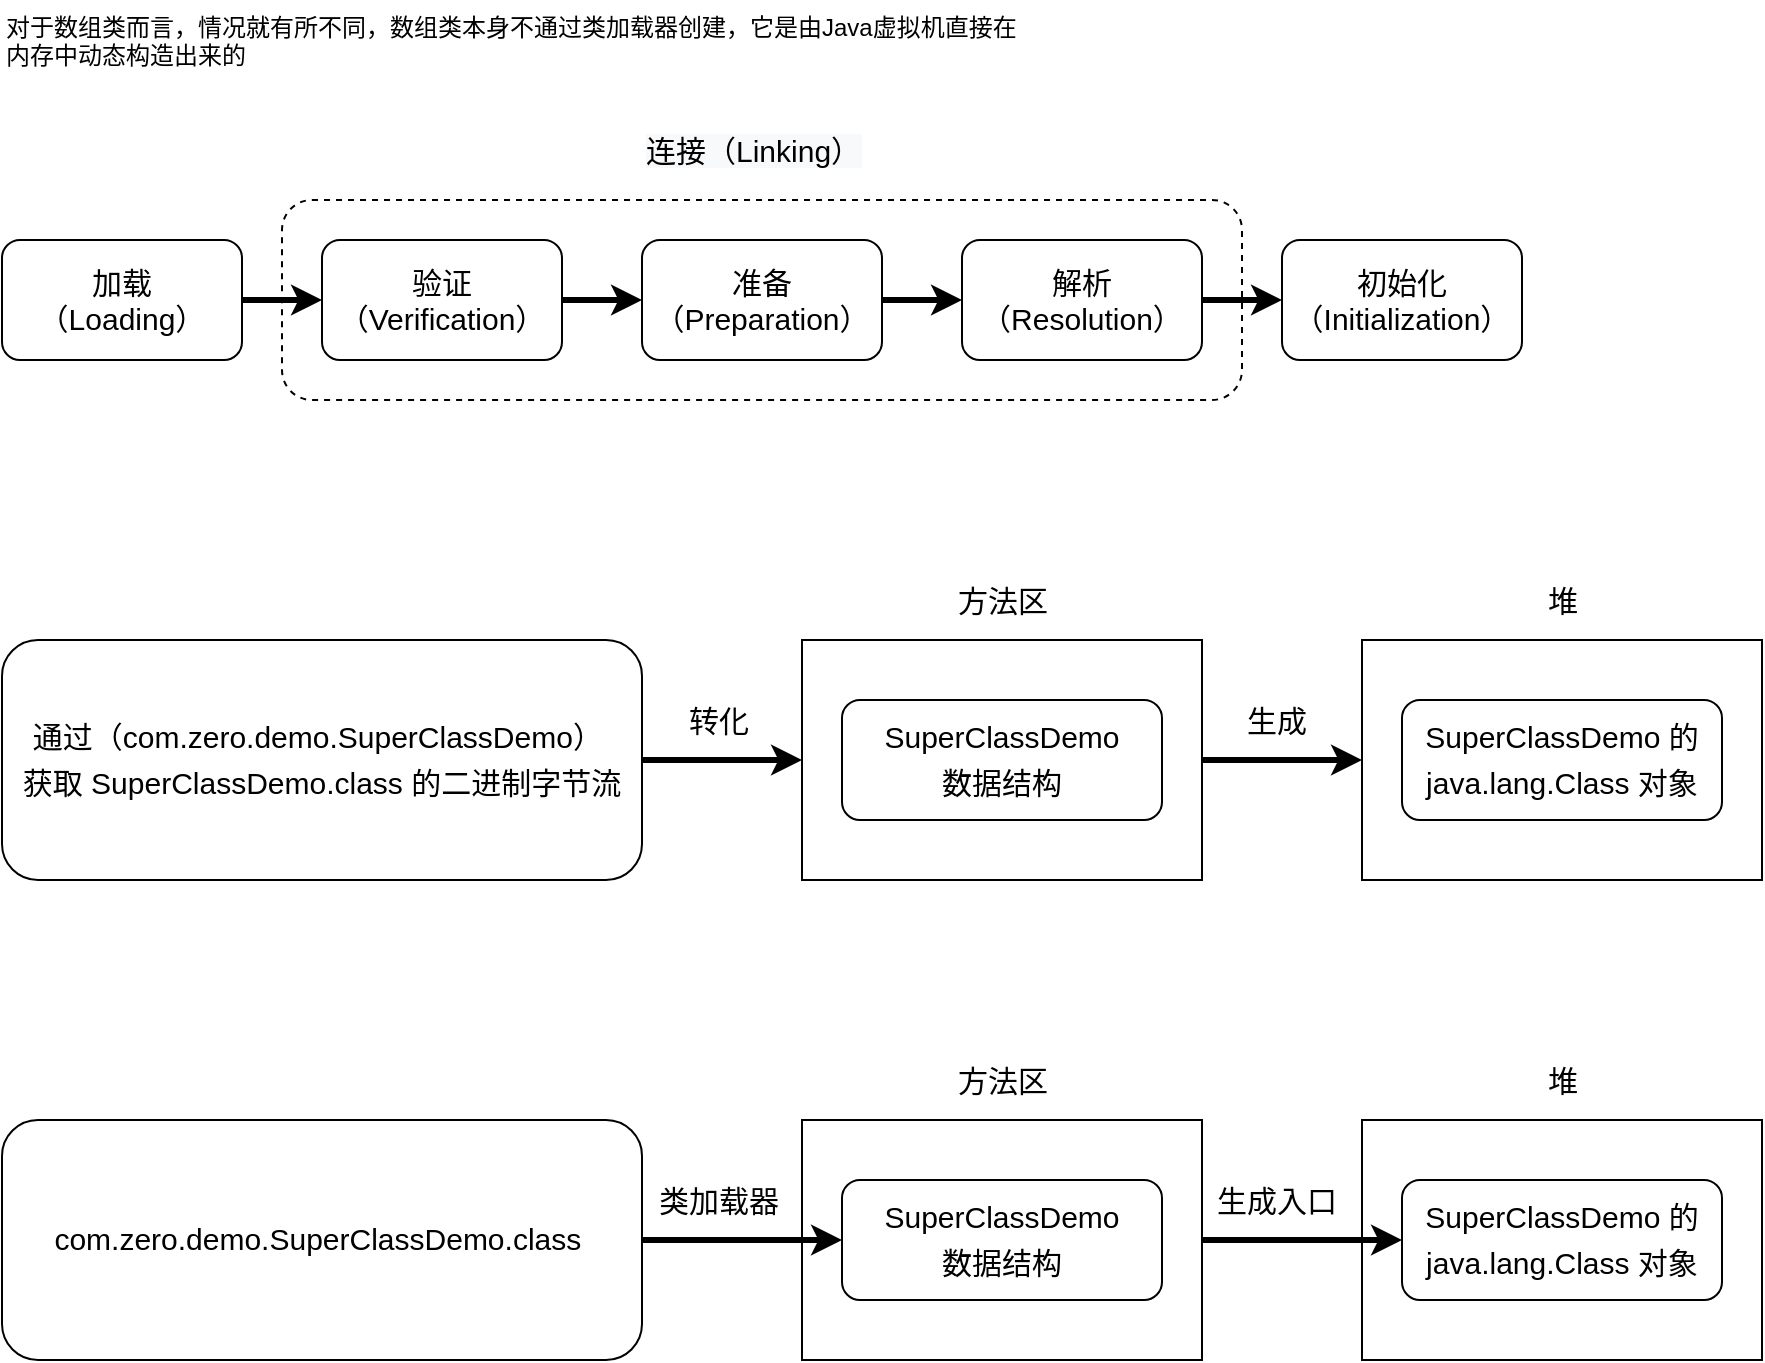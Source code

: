 <mxfile version="16.1.0" type="github">
  <diagram id="-mWLJTBbonc0lx5hOYRL" name="Page-1">
    <mxGraphModel dx="1221" dy="644" grid="1" gridSize="10" guides="1" tooltips="1" connect="1" arrows="1" fold="1" page="1" pageScale="1" pageWidth="827" pageHeight="1169" math="0" shadow="0">
      <root>
        <mxCell id="0" />
        <mxCell id="1" parent="0" />
        <mxCell id="H_NSW02naeDxwuSfX-ia-15" value="" style="rounded=1;whiteSpace=wrap;html=1;fontSize=15;dashed=1;" vertex="1" parent="1">
          <mxGeometry x="180" y="100" width="480" height="100" as="geometry" />
        </mxCell>
        <mxCell id="6yD3xclhxtMBLVO-UMyI-1" value="对于数组类而言，情况就有所不同，数组类本身不通过类加载器创建，它是由Java虚拟机直接在&#xa;内存中动态构造出来的" style="text;whiteSpace=wrap;html=1;" parent="1" vertex="1">
          <mxGeometry x="40" width="530" height="40" as="geometry" />
        </mxCell>
        <mxCell id="H_NSW02naeDxwuSfX-ia-7" value="" style="edgeStyle=orthogonalEdgeStyle;rounded=0;orthogonalLoop=1;jettySize=auto;html=1;fontSize=15;strokeWidth=3;" edge="1" parent="1" source="H_NSW02naeDxwuSfX-ia-2" target="H_NSW02naeDxwuSfX-ia-3">
          <mxGeometry relative="1" as="geometry" />
        </mxCell>
        <mxCell id="H_NSW02naeDxwuSfX-ia-2" value="&lt;font style=&quot;font-size: 15px&quot;&gt;加载&lt;br&gt;（Loading）&lt;/font&gt;" style="rounded=1;whiteSpace=wrap;html=1;" vertex="1" parent="1">
          <mxGeometry x="40" y="120" width="120" height="60" as="geometry" />
        </mxCell>
        <mxCell id="H_NSW02naeDxwuSfX-ia-8" value="" style="edgeStyle=orthogonalEdgeStyle;rounded=0;orthogonalLoop=1;jettySize=auto;html=1;fontSize=15;strokeWidth=3;" edge="1" parent="1" source="H_NSW02naeDxwuSfX-ia-3" target="H_NSW02naeDxwuSfX-ia-4">
          <mxGeometry relative="1" as="geometry" />
        </mxCell>
        <mxCell id="H_NSW02naeDxwuSfX-ia-3" value="&lt;font style=&quot;font-size: 15px&quot;&gt;验证&lt;br&gt;（Verification）&lt;/font&gt;" style="rounded=1;whiteSpace=wrap;html=1;" vertex="1" parent="1">
          <mxGeometry x="200" y="120" width="120" height="60" as="geometry" />
        </mxCell>
        <mxCell id="H_NSW02naeDxwuSfX-ia-9" value="" style="edgeStyle=orthogonalEdgeStyle;rounded=0;orthogonalLoop=1;jettySize=auto;html=1;fontSize=15;strokeWidth=3;" edge="1" parent="1" source="H_NSW02naeDxwuSfX-ia-4" target="H_NSW02naeDxwuSfX-ia-5">
          <mxGeometry relative="1" as="geometry" />
        </mxCell>
        <mxCell id="H_NSW02naeDxwuSfX-ia-4" value="&lt;font style=&quot;font-size: 15px&quot;&gt;准备&lt;br&gt;（Preparation）&lt;/font&gt;" style="rounded=1;whiteSpace=wrap;html=1;" vertex="1" parent="1">
          <mxGeometry x="360" y="120" width="120" height="60" as="geometry" />
        </mxCell>
        <mxCell id="H_NSW02naeDxwuSfX-ia-10" value="" style="edgeStyle=orthogonalEdgeStyle;rounded=0;orthogonalLoop=1;jettySize=auto;html=1;fontSize=15;strokeWidth=3;" edge="1" parent="1" source="H_NSW02naeDxwuSfX-ia-5" target="H_NSW02naeDxwuSfX-ia-6">
          <mxGeometry relative="1" as="geometry" />
        </mxCell>
        <mxCell id="H_NSW02naeDxwuSfX-ia-5" value="&lt;font style=&quot;font-size: 15px&quot;&gt;解析&lt;br&gt;（Resolution）&lt;/font&gt;" style="rounded=1;whiteSpace=wrap;html=1;" vertex="1" parent="1">
          <mxGeometry x="520" y="120" width="120" height="60" as="geometry" />
        </mxCell>
        <mxCell id="H_NSW02naeDxwuSfX-ia-6" value="&lt;font style=&quot;font-size: 15px&quot;&gt;初始化（Initialization）&lt;/font&gt;" style="rounded=1;whiteSpace=wrap;html=1;" vertex="1" parent="1">
          <mxGeometry x="680" y="120" width="120" height="60" as="geometry" />
        </mxCell>
        <mxCell id="H_NSW02naeDxwuSfX-ia-16" value="&lt;span style=&quot;color: rgb(0 , 0 , 0) ; font-family: &amp;#34;helvetica&amp;#34; ; font-size: 15px ; font-style: normal ; font-weight: 400 ; letter-spacing: normal ; text-align: center ; text-indent: 0px ; text-transform: none ; word-spacing: 0px ; background-color: rgb(248 , 249 , 250) ; display: inline ; float: none&quot;&gt;连接（Linking）&lt;/span&gt;" style="text;whiteSpace=wrap;html=1;fontSize=15;" vertex="1" parent="1">
          <mxGeometry x="360" y="60" width="120" height="30" as="geometry" />
        </mxCell>
        <mxCell id="H_NSW02naeDxwuSfX-ia-28" value="" style="edgeStyle=orthogonalEdgeStyle;rounded=0;orthogonalLoop=1;jettySize=auto;html=1;fontSize=15;strokeWidth=3;entryX=0;entryY=0.5;entryDx=0;entryDy=0;" edge="1" parent="1" source="H_NSW02naeDxwuSfX-ia-24" target="H_NSW02naeDxwuSfX-ia-31">
          <mxGeometry relative="1" as="geometry" />
        </mxCell>
        <mxCell id="H_NSW02naeDxwuSfX-ia-24" value="&lt;p style=&quot;line-height: 1.5&quot;&gt;通过（com.zero.demo.SuperClassDemo）&amp;nbsp;&lt;br&gt;获取 SuperClassDemo.class 的二进制字节流&lt;/p&gt;" style="rounded=1;whiteSpace=wrap;html=1;fontSize=15;verticalAlign=middle;" vertex="1" parent="1">
          <mxGeometry x="40" y="320" width="320" height="120" as="geometry" />
        </mxCell>
        <mxCell id="H_NSW02naeDxwuSfX-ia-29" value="转化" style="text;html=1;align=center;verticalAlign=middle;resizable=0;points=[];autosize=1;strokeColor=none;fillColor=none;fontSize=15;" vertex="1" parent="1">
          <mxGeometry x="373" y="350" width="50" height="20" as="geometry" />
        </mxCell>
        <mxCell id="H_NSW02naeDxwuSfX-ia-30" value="方法区" style="text;html=1;align=center;verticalAlign=middle;resizable=0;points=[];autosize=1;strokeColor=none;fillColor=none;fontSize=15;" vertex="1" parent="1">
          <mxGeometry x="510" y="290" width="60" height="20" as="geometry" />
        </mxCell>
        <mxCell id="H_NSW02naeDxwuSfX-ia-38" value="" style="edgeStyle=orthogonalEdgeStyle;rounded=0;orthogonalLoop=1;jettySize=auto;html=1;fontSize=15;strokeWidth=3;entryX=0;entryY=0.5;entryDx=0;entryDy=0;" edge="1" parent="1" source="H_NSW02naeDxwuSfX-ia-31" target="H_NSW02naeDxwuSfX-ia-34">
          <mxGeometry relative="1" as="geometry" />
        </mxCell>
        <mxCell id="H_NSW02naeDxwuSfX-ia-31" value="" style="rounded=0;whiteSpace=wrap;html=1;fontSize=15;" vertex="1" parent="1">
          <mxGeometry x="440" y="320" width="200" height="120" as="geometry" />
        </mxCell>
        <mxCell id="H_NSW02naeDxwuSfX-ia-32" value="&lt;p style=&quot;line-height: 1.5&quot;&gt;SuperClassDemo&lt;br&gt;数据结构&lt;/p&gt;" style="rounded=1;whiteSpace=wrap;html=1;fontSize=15;verticalAlign=middle;" vertex="1" parent="1">
          <mxGeometry x="460" y="350" width="160" height="60" as="geometry" />
        </mxCell>
        <mxCell id="H_NSW02naeDxwuSfX-ia-34" value="" style="rounded=0;whiteSpace=wrap;html=1;fontSize=15;" vertex="1" parent="1">
          <mxGeometry x="720" y="320" width="200" height="120" as="geometry" />
        </mxCell>
        <mxCell id="H_NSW02naeDxwuSfX-ia-35" value="堆" style="text;html=1;align=center;verticalAlign=middle;resizable=0;points=[];autosize=1;strokeColor=none;fillColor=none;fontSize=15;" vertex="1" parent="1">
          <mxGeometry x="805" y="290" width="30" height="20" as="geometry" />
        </mxCell>
        <mxCell id="H_NSW02naeDxwuSfX-ia-36" value="&lt;p style=&quot;line-height: 1.5&quot;&gt;SuperClassDemo 的&lt;br&gt;java.lang.Class 对象&lt;/p&gt;" style="rounded=1;whiteSpace=wrap;html=1;fontSize=15;verticalAlign=middle;" vertex="1" parent="1">
          <mxGeometry x="740" y="350" width="160" height="60" as="geometry" />
        </mxCell>
        <mxCell id="H_NSW02naeDxwuSfX-ia-40" value="生成" style="text;html=1;align=center;verticalAlign=middle;resizable=0;points=[];autosize=1;strokeColor=none;fillColor=none;fontSize=15;" vertex="1" parent="1">
          <mxGeometry x="652" y="350" width="50" height="20" as="geometry" />
        </mxCell>
        <mxCell id="H_NSW02naeDxwuSfX-ia-42" value="&lt;p style=&quot;line-height: 1.5&quot;&gt;com.zero.demo.SuperClassDemo.class&amp;nbsp;&lt;/p&gt;" style="rounded=1;whiteSpace=wrap;html=1;fontSize=15;verticalAlign=middle;" vertex="1" parent="1">
          <mxGeometry x="40" y="560" width="320" height="120" as="geometry" />
        </mxCell>
        <mxCell id="H_NSW02naeDxwuSfX-ia-43" value="类加载器" style="text;html=1;align=center;verticalAlign=middle;resizable=0;points=[];autosize=1;strokeColor=none;fillColor=none;fontSize=15;" vertex="1" parent="1">
          <mxGeometry x="358" y="590" width="80" height="20" as="geometry" />
        </mxCell>
        <mxCell id="H_NSW02naeDxwuSfX-ia-44" value="方法区" style="text;html=1;align=center;verticalAlign=middle;resizable=0;points=[];autosize=1;strokeColor=none;fillColor=none;fontSize=15;" vertex="1" parent="1">
          <mxGeometry x="510" y="530" width="60" height="20" as="geometry" />
        </mxCell>
        <mxCell id="H_NSW02naeDxwuSfX-ia-46" value="" style="rounded=0;whiteSpace=wrap;html=1;fontSize=15;" vertex="1" parent="1">
          <mxGeometry x="440" y="560" width="200" height="120" as="geometry" />
        </mxCell>
        <mxCell id="H_NSW02naeDxwuSfX-ia-47" value="&lt;p style=&quot;line-height: 1.5&quot;&gt;SuperClassDemo&lt;br&gt;数据结构&lt;/p&gt;" style="rounded=1;whiteSpace=wrap;html=1;fontSize=15;verticalAlign=middle;" vertex="1" parent="1">
          <mxGeometry x="460" y="590" width="160" height="60" as="geometry" />
        </mxCell>
        <mxCell id="H_NSW02naeDxwuSfX-ia-48" value="" style="rounded=0;whiteSpace=wrap;html=1;fontSize=15;" vertex="1" parent="1">
          <mxGeometry x="720" y="560" width="200" height="120" as="geometry" />
        </mxCell>
        <mxCell id="H_NSW02naeDxwuSfX-ia-49" value="堆" style="text;html=1;align=center;verticalAlign=middle;resizable=0;points=[];autosize=1;strokeColor=none;fillColor=none;fontSize=15;" vertex="1" parent="1">
          <mxGeometry x="805" y="530" width="30" height="20" as="geometry" />
        </mxCell>
        <mxCell id="H_NSW02naeDxwuSfX-ia-50" value="&lt;p style=&quot;line-height: 1.5&quot;&gt;SuperClassDemo 的&lt;br&gt;java.lang.Class 对象&lt;/p&gt;" style="rounded=1;whiteSpace=wrap;html=1;fontSize=15;verticalAlign=middle;" vertex="1" parent="1">
          <mxGeometry x="740" y="590" width="160" height="60" as="geometry" />
        </mxCell>
        <mxCell id="H_NSW02naeDxwuSfX-ia-51" value="生成入口" style="text;html=1;align=center;verticalAlign=middle;resizable=0;points=[];autosize=1;strokeColor=none;fillColor=none;fontSize=15;" vertex="1" parent="1">
          <mxGeometry x="637" y="590" width="80" height="20" as="geometry" />
        </mxCell>
        <mxCell id="H_NSW02naeDxwuSfX-ia-41" value="" style="edgeStyle=orthogonalEdgeStyle;rounded=0;orthogonalLoop=1;jettySize=auto;html=1;fontSize=15;strokeWidth=3;entryX=0;entryY=0.5;entryDx=0;entryDy=0;" edge="1" parent="1" source="H_NSW02naeDxwuSfX-ia-42" target="H_NSW02naeDxwuSfX-ia-47">
          <mxGeometry relative="1" as="geometry" />
        </mxCell>
        <mxCell id="H_NSW02naeDxwuSfX-ia-45" value="" style="edgeStyle=orthogonalEdgeStyle;rounded=0;orthogonalLoop=1;jettySize=auto;html=1;fontSize=15;strokeWidth=3;entryX=0;entryY=0.5;entryDx=0;entryDy=0;" edge="1" parent="1" source="H_NSW02naeDxwuSfX-ia-46" target="H_NSW02naeDxwuSfX-ia-50">
          <mxGeometry relative="1" as="geometry" />
        </mxCell>
      </root>
    </mxGraphModel>
  </diagram>
</mxfile>
